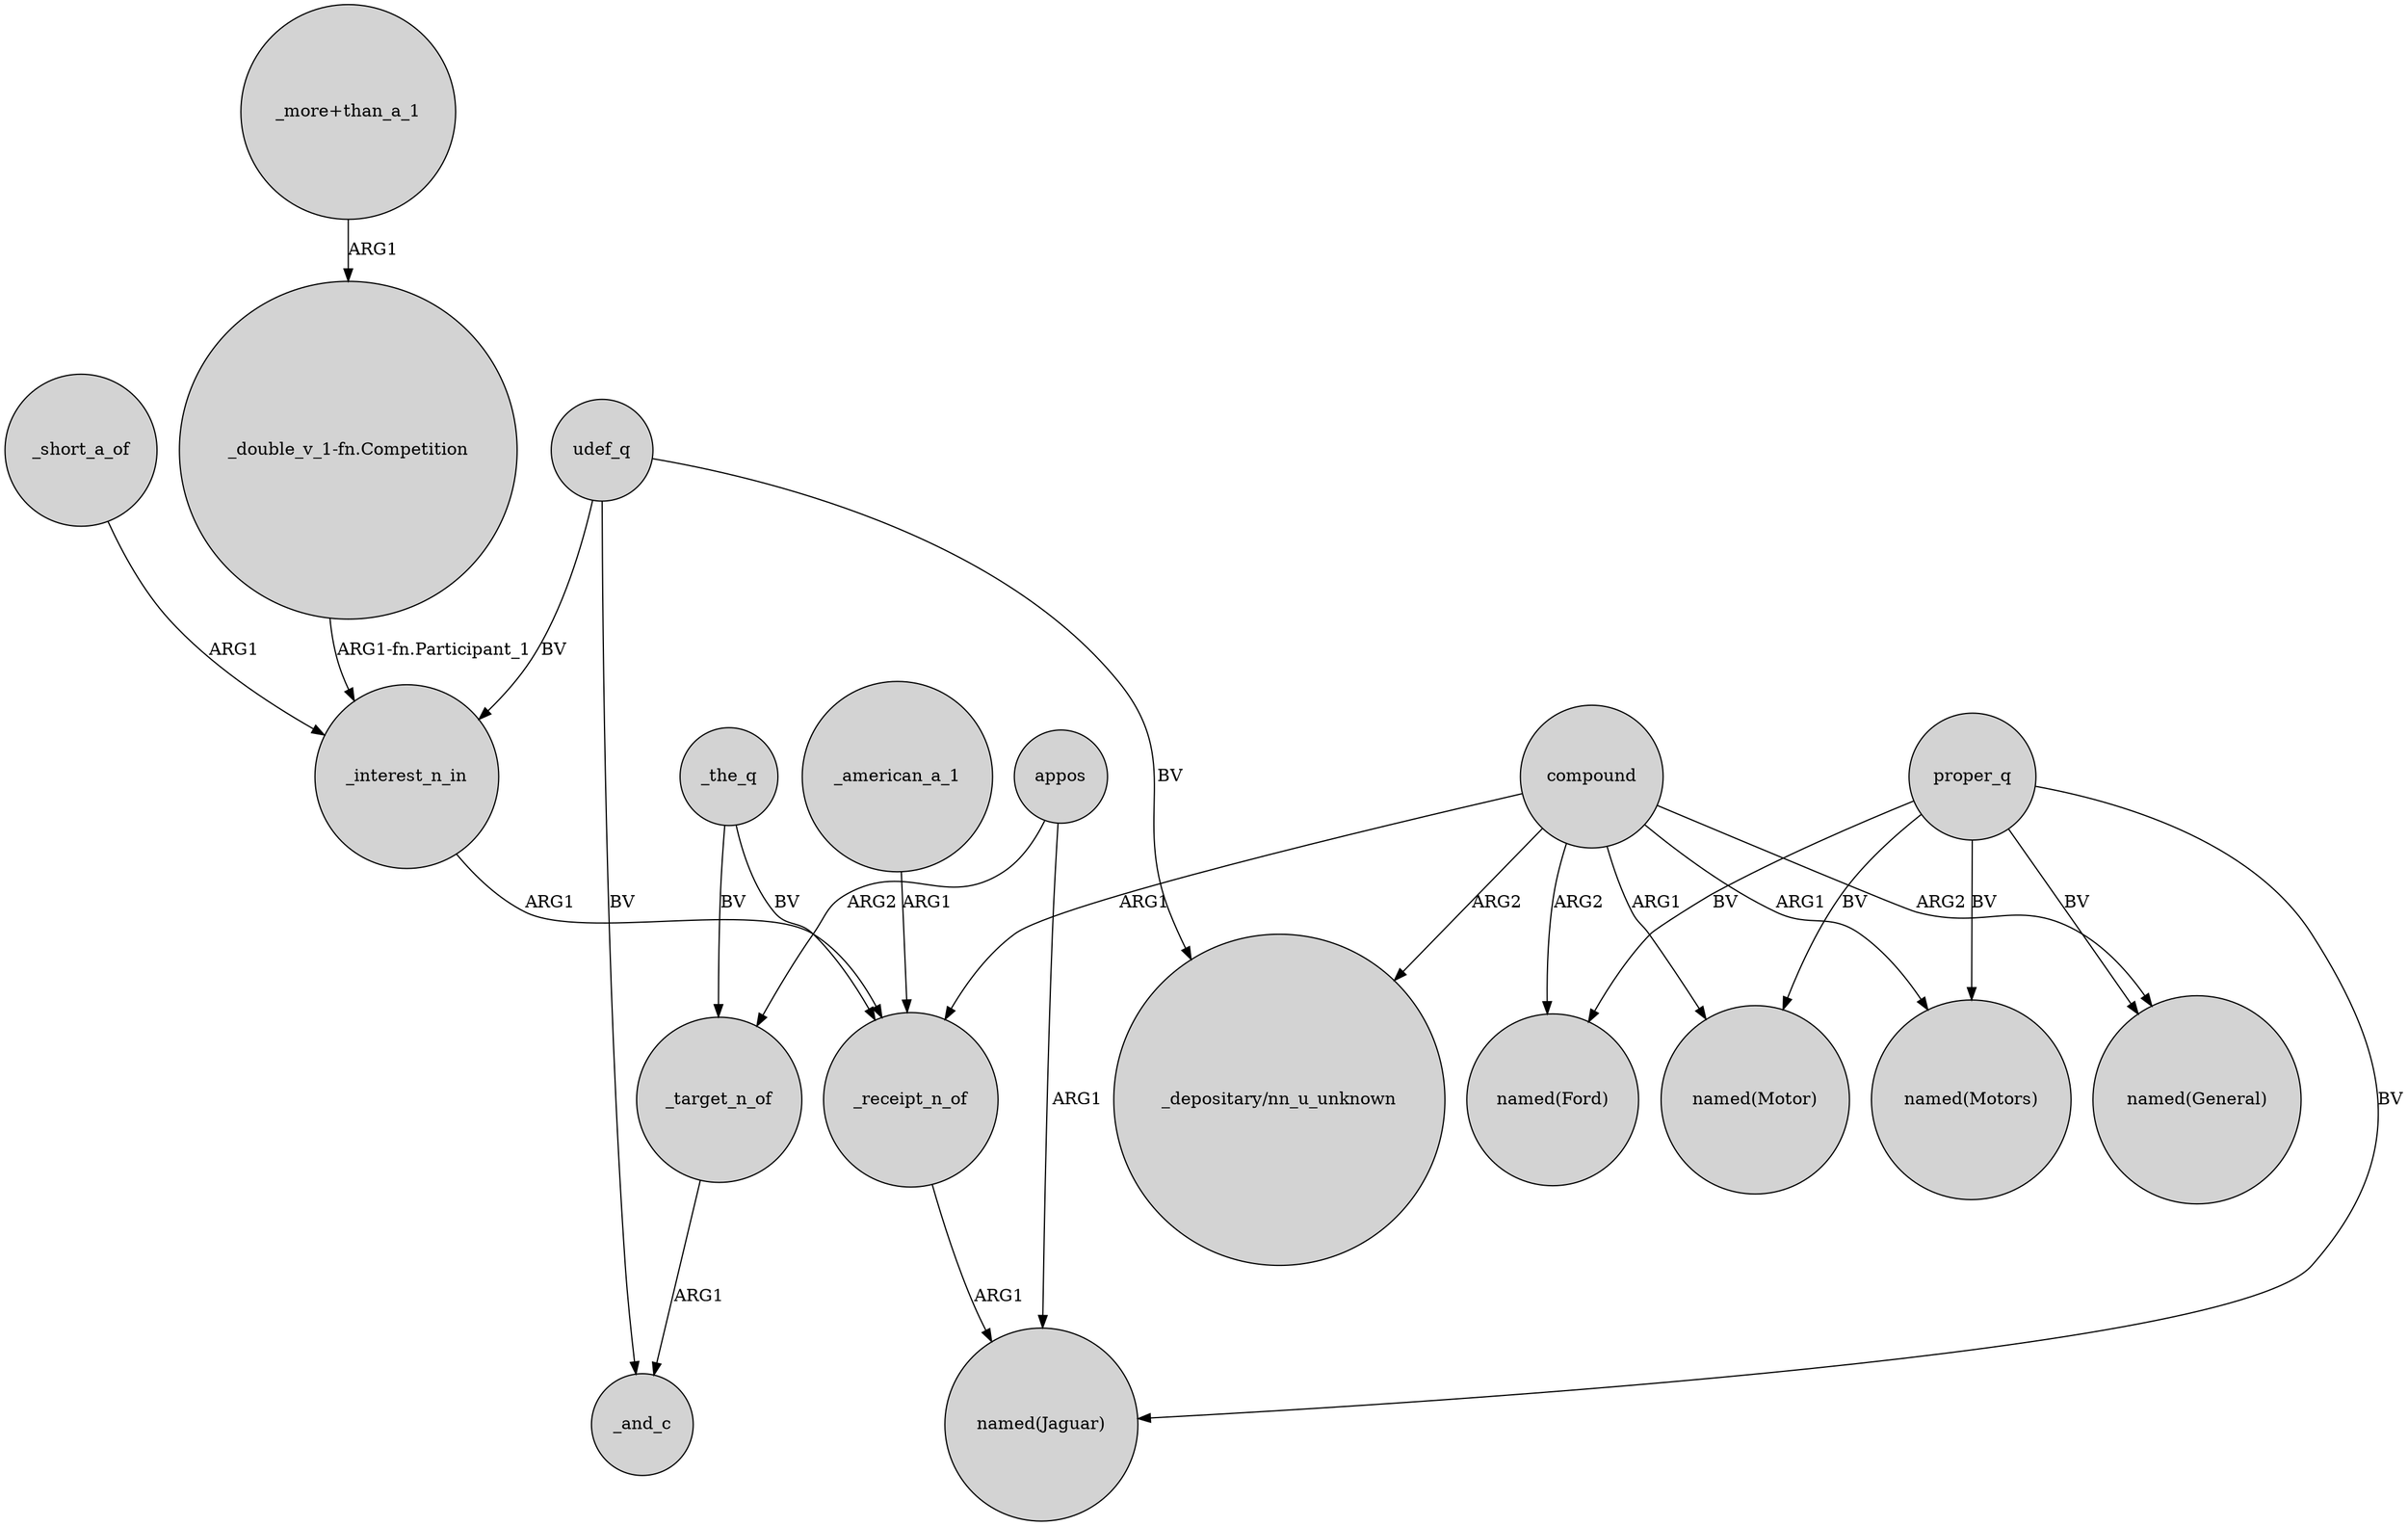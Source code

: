 digraph {
	node [shape=circle style=filled]
	_the_q -> _receipt_n_of [label=BV]
	udef_q -> "_depositary/nn_u_unknown" [label=BV]
	_receipt_n_of -> "named(Jaguar)" [label=ARG1]
	proper_q -> "named(Ford)" [label=BV]
	"_double_v_1-fn.Competition" -> _interest_n_in [label="ARG1-fn.Participant_1"]
	compound -> "_depositary/nn_u_unknown" [label=ARG2]
	proper_q -> "named(Motor)" [label=BV]
	compound -> "named(Ford)" [label=ARG2]
	udef_q -> _and_c [label=BV]
	appos -> _target_n_of [label=ARG2]
	compound -> "named(Motors)" [label=ARG1]
	"_more+than_a_1" -> "_double_v_1-fn.Competition" [label=ARG1]
	compound -> _receipt_n_of [label=ARG1]
	_the_q -> _target_n_of [label=BV]
	_short_a_of -> _interest_n_in [label=ARG1]
	_american_a_1 -> _receipt_n_of [label=ARG1]
	_interest_n_in -> _receipt_n_of [label=ARG1]
	proper_q -> "named(Jaguar)" [label=BV]
	proper_q -> "named(General)" [label=BV]
	_target_n_of -> _and_c [label=ARG1]
	udef_q -> _interest_n_in [label=BV]
	appos -> "named(Jaguar)" [label=ARG1]
	proper_q -> "named(Motors)" [label=BV]
	compound -> "named(Motor)" [label=ARG1]
	compound -> "named(General)" [label=ARG2]
}
